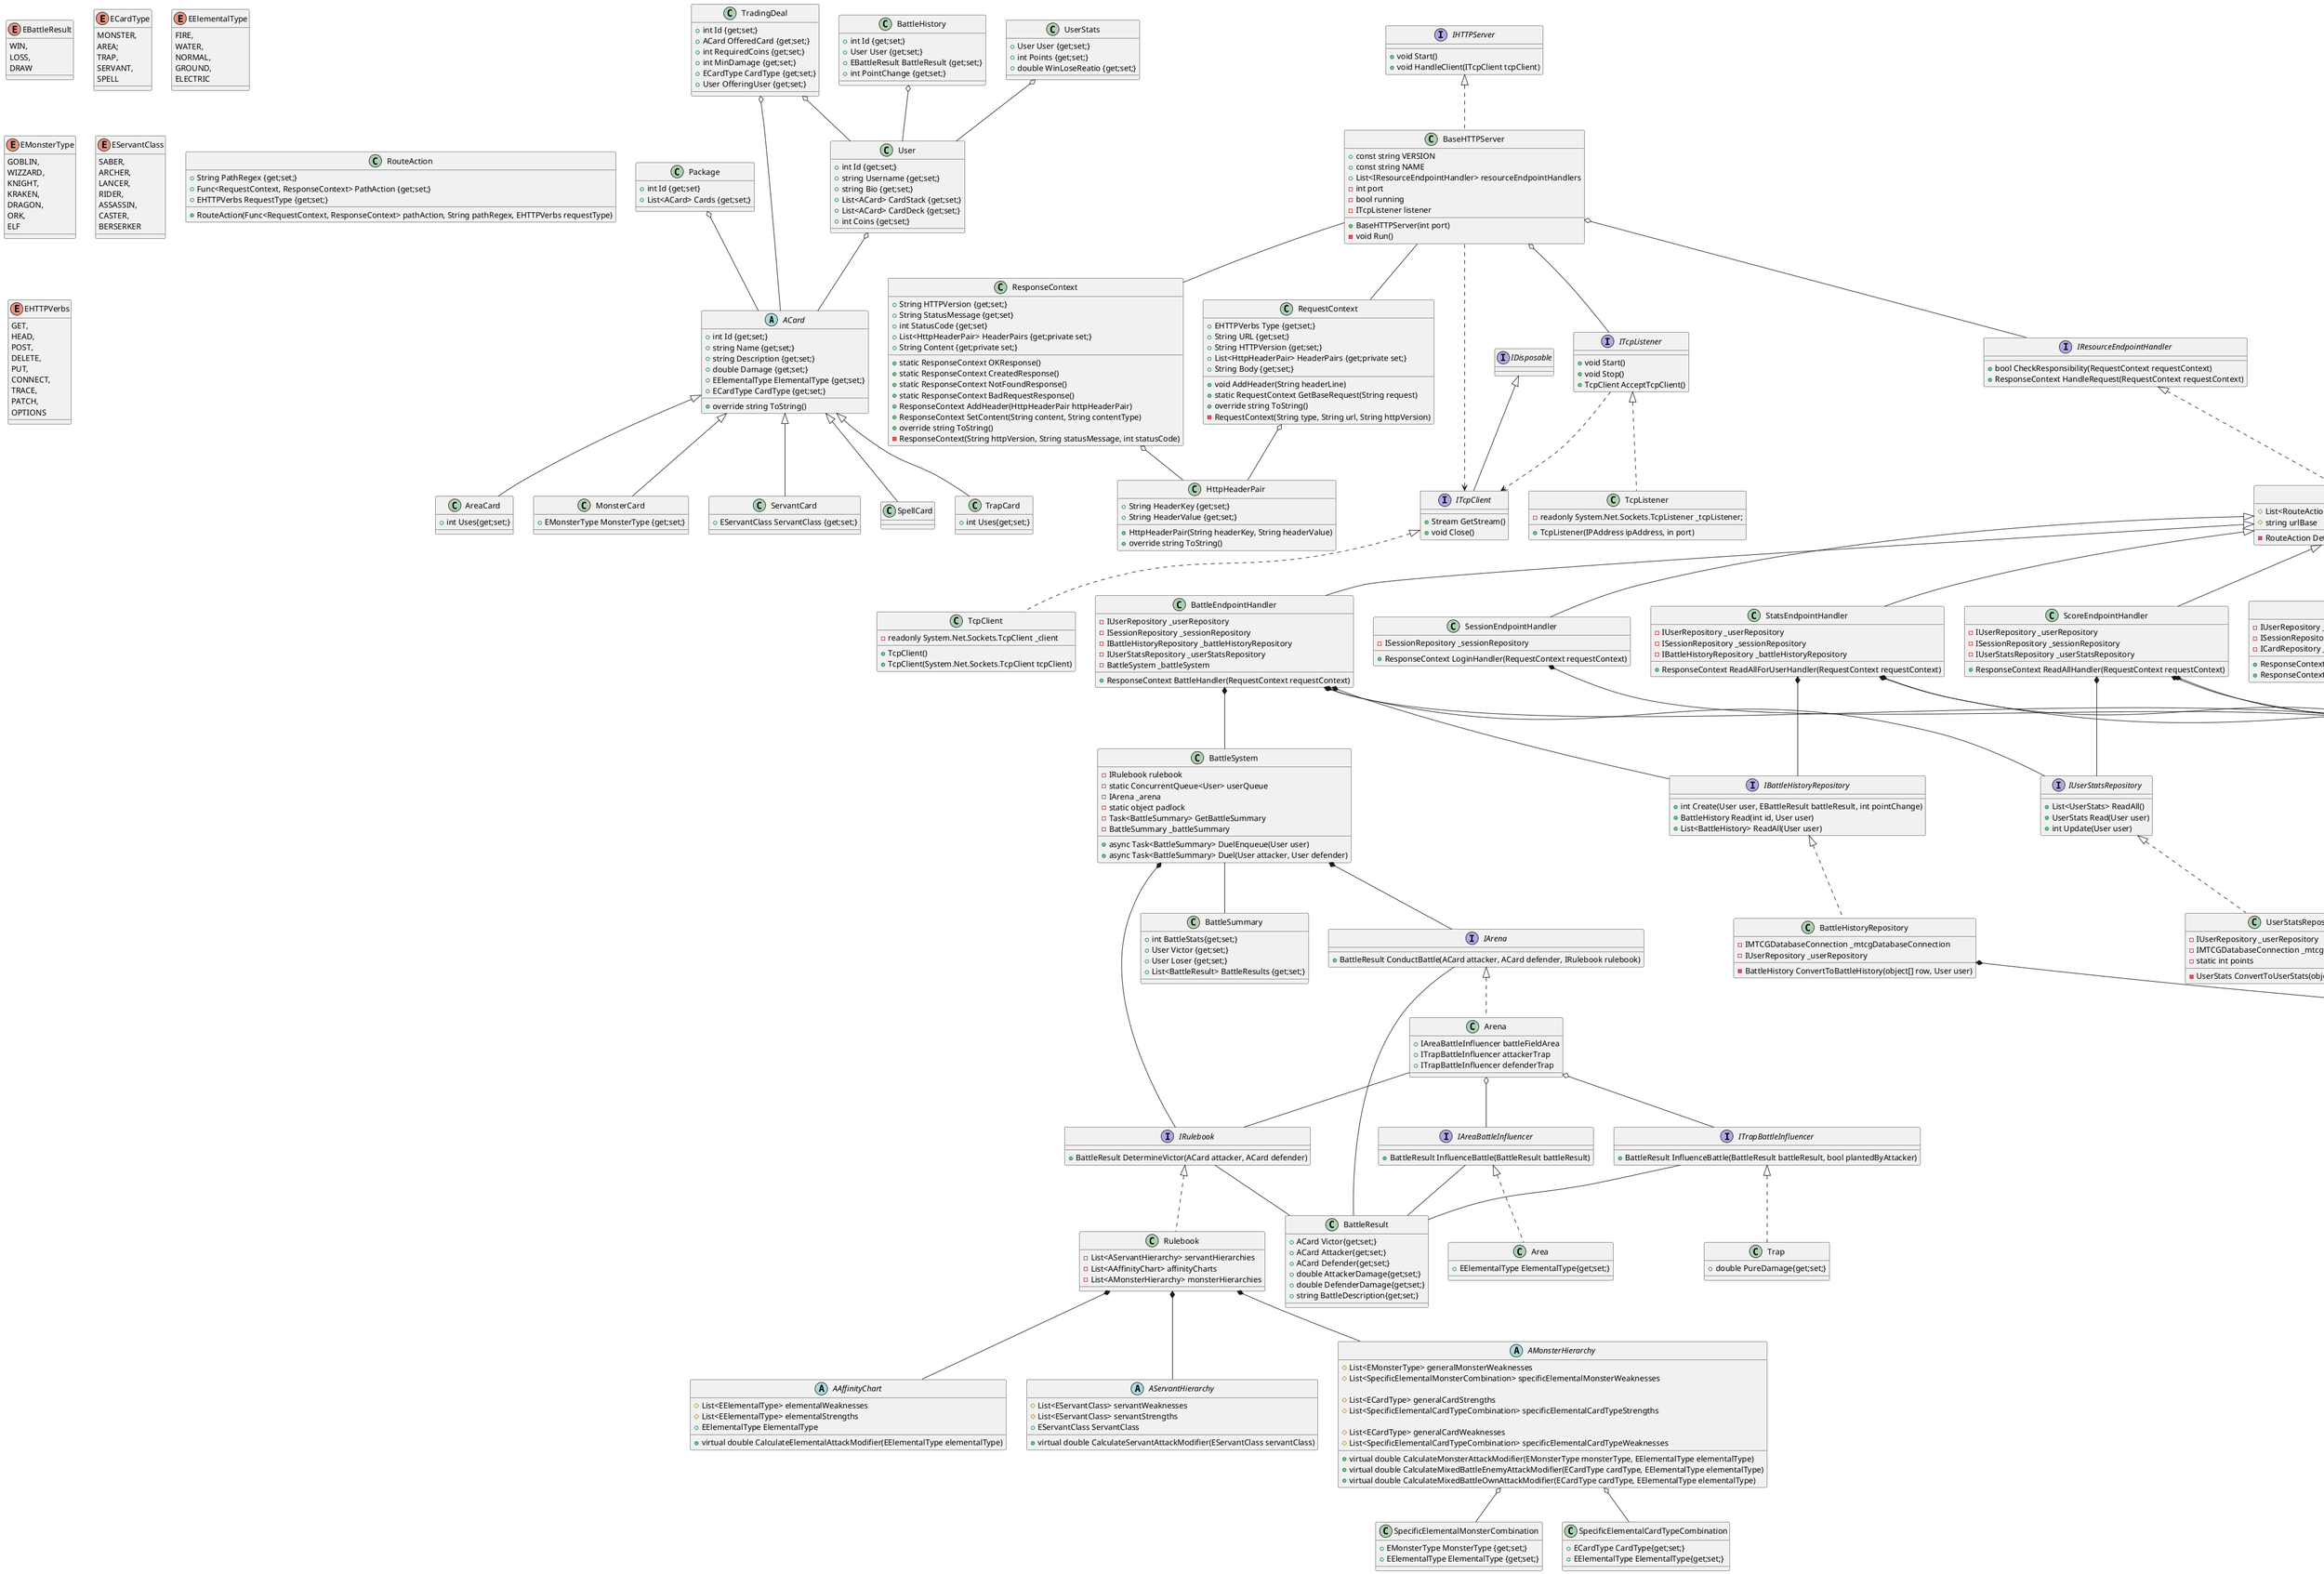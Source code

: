@startuml

abstract class ACard{
    + int Id {get;set;}
    + string Name {get;set;}
    + string Description {get;set;}
    + double Damage {get;set;}
    + EElementalType ElementalType {get;set;}
    + ECardType CardType {get;set;}

    + override string ToString()
}
class AreaCard extends ACard{
    + int Uses{get;set;}
}
class MonsterCard extends ACard{
    + EMonsterType MonsterType {get;set;}
}
class ServantCard extends ACard{
    + EServantClass ServantClass {get;set;}
}
class SpellCard extends ACard{}
class TrapCard extends ACard{
    + int Uses{get;set;}
}


class BattleHistory{
    + int Id {get;set;}
    + User User {get;set;}
    + EBattleResult BattleResult {get;set;}
    + int PointChange {get;set;}
}

class Package {
    + int Id {get;set}
    + List<ACard> Cards {get;set;}
}

class TradingDeal {
    + int Id {get;set;}
    + ACard OfferedCard {get;set;}
    + int RequiredCoins {get;set;}
    + int MinDamage {get;set;}
    + ECardType CardType {get;set;}
    + User OfferingUser {get;set;}
}

class User{
    + int Id {get;set;}
    + string Username {get;set;}
    + string Bio {get;set;}
    + List<ACard> CardStack {get;set;}
    + List<ACard> CardDeck {get;set;}
    + int Coins {get;set;}
}

class UserStats{
    + User User {get;set;}
    + int Points {get;set;}
    + double WinLoseReatio {get;set;}
}


User o-- ACard
UserStats o-- User
TradingDeal o-- ACard
TradingDeal o-- User
Package o-- ACard
BattleHistory o-- User

enum EBattleResult{
    WIN,
    LOSS,
    DRAW
}
enum ECardType{
    MONSTER,
    AREA;
    TRAP,
    SERVANT,
    SPELL
}
enum EElementalType{
    FIRE,
    WATER,
    NORMAL,
    GROUND,
    ELECTRIC
}
enum EMonsterType{
    GOBLIN,
    WIZZARD,
    KNIGHT,
    KRAKEN,
    DRAGON,
    ORK,
    ELF
}

enum EServantClass{
    SABER,
    ARCHER,
    LANCER,
    RIDER,
    ASSASSIN,
    CASTER,
    BERSERKER
}


abstract class AAffinityChart{
    # List<EElementalType> elementalWeaknesses
    # List<EElementalType> elementalStrengths
    + EElementalType ElementalType

    + virtual double CalculateElementalAttackModifier(EElementalType elementalType)
}



abstract class AServantHierarchy{
    # List<EServantClass> servantWeaknesses
    # List<EServantClass> servantStrengths
    + EServantClass ServantClass

    + virtual double CalculateServantAttackModifier(EServantClass servantClass)
}


abstract class AMonsterHierarchy{
    # List<EMonsterType> generalMonsterWeaknesses
    # List<SpecificElementalMonsterCombination> specificElementalMonsterWeaknesses

    # List<ECardType> generalCardStrengths
    # List<SpecificElementalCardTypeCombination> specificElementalCardTypeStrengths

    # List<ECardType> generalCardWeaknesses
    # List<SpecificElementalCardTypeCombination> specificElementalCardTypeWeaknesses


    + virtual double CalculateMonsterAttackModifier(EMonsterType monsterType, EElementalType elementalType)
    + virtual double CalculateMixedBattleEnemyAttackModifier(ECardType cardType, EElementalType elementalType)
    + virtual double CalculateMixedBattleOwnAttackModifier(ECardType cardType, EElementalType elementalType)
}

class SpecificElementalMonsterCombination{
    + EMonsterType MonsterType {get;set;}
    + EElementalType ElementalType {get;set;}
}

class SpecificElementalCardTypeCombination{
    + ECardType CardType{get;set;}
    + EElementalType ElementalType{get;set;}
}

AMonsterHierarchy o-- SpecificElementalCardTypeCombination
AMonsterHierarchy o-- SpecificElementalMonsterCombination


interface IAreaBattleInfluencer{
    + BattleResult InfluenceBattle(BattleResult battleResult)
}

interface ITrapBattleInfluencer{
    + BattleResult InfluenceBattle(BattleResult battleResult, bool plantedByAttacker)
}

interface IArena{
    + BattleResult ConductBattle(ACard attacker, ACard defender, IRulebook rulebook)
}

interface IRulebook{
    + BattleResult DetermineVictor(ACard attacker, ACard defender)
}

class BattleResult{
    + ACard Victor{get;set;}
    + ACard Attacker{get;set;}
    + ACard Defender{get;set;}
    + double AttackerDamage{get;set;}
    + double DefenderDamage{get;set;}
    + string BattleDescription{get;set;}
}

class BattleSummary{
    + int BattleStats{get;set;}
    + User Victor {get;set;}
    + User Loser {get;set;}
    + List<BattleResult> BattleResults {get;set;}
}

class Area implements IAreaBattleInfluencer{
    + EElementalType ElementalType{get;set;}
}

class Trap implements ITrapBattleInfluencer{
    + double PureDamage{get;set;}
}

class Arena implements IArena{
    + IAreaBattleInfluencer battleFieldArea
    + ITrapBattleInfluencer attackerTrap
    + ITrapBattleInfluencer defenderTrap
}

class Rulebook implements IRulebook{
    - List<AServantHierarchy> servantHierarchies
    - List<AAffinityChart> affinityCharts
    - List<AMonsterHierarchy> monsterHierarchies
}

class BattleSystem{
    - IRulebook rulebook
    - static ConcurrentQueue<User> userQueue
    - IArena _arena
    - static object padlock
    - Task<BattleSummary> GetBattleSummary
    - BattleSummary _battleSummary

    + async Task<BattleSummary> DuelEnqueue(User user)
    + async Task<BattleSummary> Duel(User attacker, User defender)
}


Rulebook *-- AServantHierarchy
Rulebook *-- AAffinityChart
Rulebook *-- AMonsterHierarchy
Arena o-- ITrapBattleInfluencer
Arena o-- IAreaBattleInfluencer
BattleSystem *--IArena
BattleSystem *-- IRulebook
BattleSystem -- BattleSummary
Arena -- IRulebook
IRulebook -- BattleResult
IArena -- BattleResult
ITrapBattleInfluencer -- BattleResult
IAreaBattleInfluencer -- BattleResult

interface INpgsqlDataReader{
    + bool Read()
    + object GetValue(int i)
    + int FieldCount()
}
interface INpgsqlCommand{
    + int ExecuteNonQuery()
    + INpgsqlDataReader ExecuteReader()
    + Npgsql.NpgsqlParameterCollection Parameters {get;}
    + Npgsql.NpgsqlConnection Connection {get;set;}
}
interface IMTCGDatabaseConnection{
    + int ExecuteStatement(INpgsqlCommand npgsqlCommand)
    + List<object[]> QueryDatabase(INpgsqlCommand npgsqlCommand)
}

class MTCGDatabaseConnection implements IMTCGDatabaseConnection{
    - static MTCGDatabaseConnection _mtcgDatabaseConnection
    - NpgsqlConnection _npgsqlConnection

    + static MTCGDatabaseConnection ReturenMTCGDatabaseConnection()
}
class NpgsqlDataReader implements INpgsqlDataReader{
    - Npgsql.NpgsqlDataReader _npgsqlDataReader
    + NpgsqlDataReader(Npgsql.NpgsqlDataReader npgsqlDataReader)
}
class NpgsqlCommand implements INpgsqlCommand{
    - Npgsql.NpgsqlCommand _npgsqlCommand
    + NpsqlCommand(string cmdText)
}

interface IBattleHistoryRepository{
    + int Create(User user, EBattleResult battleResult, int pointChange)
    + BattleHistory Read(int id, User user)
    + List<BattleHistory> ReadAll(User user)
}

interface ICardRepository{
    + List<ACard> LoadCardDeck(User user)
    + List<ACard> LoadCardStack(User user)
    + List<ACard> LoadPackage(int packageid)
    + int CreateMonsterCard(string name, string description,double damage,EElementalType elementalType,EMonsterType monsterType)
    + int CreateSpellCard(string name, string description,double damage,EElementalType elementalType)
    + int CreateAreaCard(string name, string description,double damage,EElementalType elementalType, int uses)
    + int CreateServantCard(string name, string description,double damage,EElementalType elementalType, EServantClass servantClass)
    + int CreateTrapCard(string name, string description,double damage,EElementalType elementalType, int uses)
    + int Delete(int id)
    + ACard Read(int id)
    + List<ACard> ReadAll()
}

interface IPackageRepository{
    + int CreatePackage(List<ACard> cards)
    + int OpenPackage(User user)
    + int DeletePackage(int id)
}
interface ISessionRepository{
    + bool Login(string username, string password)
    + bool CheckIfInValidSession(string username)
    + bool Logout(string username)
}

interface ITradingDealRepository{
    + List<TradingDeal> ReadAll()
    + TradingDeal Read(int id)
    + int Create(ACard offeredCard, int requiredCoins, int minDamage, ECardType wantedCardType, User user)
    + int Delete(int id, User user)
    + int ConductTrade(TradingDeal tradingDeal, User user, ACard card)
    + int ConductTrade(TradingDeal tradingDeal, User user)
    + bool TradePossible(TradingDeal tradingDeal, User user, ACard card)
    + bool TradePossible(TradingDeal tradingDeal, User user)
}

interface IUserRepository{
    + List<TradingDeal> ReadAll()
    + TradingDeal Read(int id)
    + int Create(ACard offeredCard, int requiredCoins, int minDamage, ECardType wantedCardType, User user)
    + int Delete(int id, User user)
    + int ConductTrade(TradingDeal tradingDeal, User user, ACard card)
    + int ConductTrade(TradingDeal tradingDeal, User user)
    + bool TradePossible(TradingDeal tradingDeal, User user, ACard card)
    + bool TradePossible(TradingDeal tradingDeal, User user)
}

interface IUserStatsRepository{
    + List<UserStats> ReadAll()
    + UserStats Read(User user)
    + int Update(User user)
}

class UserRepository implements IUserRepository{
    - IMTCGDatabaseConnection _mtcgDatabaseConnection
    - ICardRepository _cardRepository
    - User ConvertToUser(object[] row)
    - bool CheckUniquenessOfUsername(string username)
}

class UserStatsRepository implements IUserStatsRepository{
    - IUserRepository _userRepository
    - IMTCGDatabaseConnection _mtcgDatabaseConnection
    - static int points
    - UserStats ConvertToUserStats(object[] row)
}

class TradingDealRepository implements ITradingDealRepository{
    - MTCGDatabaseConnection _mtcgDatabaseConnection
    - IUserRepository _userRepository
    - ICardRepository _cardRepository
    - TradingDeal ConvertToTradingDeal(object[] row)
}

class SessionRepository implements ISessionRepository{
    - IMTCGDatabaseConnection _mtcgDatabaseConnection
    - IUserRepository _userRepository
}

class PackageRepository implements IPackageRepository{
    - IMTCGDatabaseConnection _mtcgDatabaseConnection
    - ICardRepository _cardRepository
    - IUserRepository _userRepository
    - static int packageCosts
}

class CardRepository implements ICardRepository{
    - MTCGDatabaseConnection _mtcgDatabaseConnection
    - ACard ConvertToCard(object[] row)
    - int CreateBaseCard(string name, string description, double damage, EElementalType elementalType,ECardType cardType)
}
class BattleHistoryRepository implements IBattleHistoryRepository{
    - IMTCGDatabaseConnection _mtcgDatabaseConnection
    - IUserRepository _userRepository
    - BattleHistory ConvertToBattleHistory(object[] row, User user)
}

BattleHistoryRepository *-- IMTCGDatabaseConnection
CardRepository *-- IMTCGDatabaseConnection
PackageRepository *-- IMTCGDatabaseConnection
SessionRepository *-- IMTCGDatabaseConnection
TradingDealRepository *-- IMTCGDatabaseConnection
UserRepository *-- IMTCGDatabaseConnection
UserStatsRepository *-- IMTCGDatabaseConnection

IMTCGDatabaseConnection -- INpgsqlCommand
IMTCGDatabaseConnection -- INpgsqlDataReader


class BaseHTTPServer implements IHTTPServer{
    + const string VERSION
    + const string NAME
    + List<IResourceEndpointHandler> resourceEndpointHandlers
    - int port
    - bool running
    - ITcpListener listener
    

    + BaseHTTPServer(int port)
    - void Run()
}

class RequestContext{
    + EHTTPVerbs Type {get;set;}
    + String URL {get;set;}
    + String HTTPVersion {get;set;}
    + List<HttpHeaderPair> HeaderPairs {get;private set;}
    + String Body {get;set;}

    + void AddHeader(String headerLine)
    + static RequestContext GetBaseRequest(String request)
    + override string ToString()
    - RequestContext(String type, String url, String httpVersion)
}

class HttpHeaderPair{
    + String HeaderKey {get;set;}
    + String HeaderValue {get;set;}

    + HttpHeaderPair(String headerKey, String headerValue)
    + override string ToString()
}

interface IResourceEndpointHandler{
    + bool CheckResponsibility(RequestContext requestContext)
    + ResponseContext HandleRequest(RequestContext requestContext)
}

class RouteAction{
     + String PathRegex {get;set;}
     + Func<RequestContext, ResponseContext> PathAction {get;set;}
     + EHTTPVerbs RequestType {get;set;}

     + RouteAction(Func<RequestContext, ResponseContext> pathAction, String pathRegex, EHTTPVerbs requestType)
}

class ResponseContext{
    + String HTTPVersion {get;set;}
    + String StatusMessage {get;set}
    + int StatusCode {get;set}
    + List<HttpHeaderPair> HeaderPairs {get;private set;}
    + String Content {get;private set;}

    + static ResponseContext OKResponse()
    + static ResponseContext CreatedResponse()
    + static ResponseContext NotFoundResponse()
    + static ResponseContext BadRequestResponse()
    + ResponseContext AddHeader(HttpHeaderPair httpHeaderPair)
    + ResponseContext SetContent(String content, String contentType)
    + override string ToString()
    - ResponseContext(String httpVersion, String statusMessage, int statusCode)
}

interface IHTTPServer{
    + void Start()
    + void HandleClient(ITcpClient tcpClient)
}


enum EHTTPVerbs{
    GET,
    HEAD,
    POST,
    DELETE,
    PUT,
    CONNECT,
    TRACE,
    PATCH,
    OPTIONS
}

interface ITcpClient implements IDisposable{
    + Stream GetStream()
    + void Close()
}

interface ITcpListener{
    + void Start()
    + void Stop()
    + TcpClient AcceptTcpClient()
}

class TcpClient implements ITcpClient{
    - readonly System.Net.Sockets.TcpClient _client
    + TcpClient()
    + TcpClient(System.Net.Sockets.TcpClient tcpClient)
}

class TcpListener implements ITcpListener{
    - readonly System.Net.Sockets.TcpListener _tcpListener;
    + TcpListener(IPAddress ipAddress, in port)
}


 BaseHTTPServer o-- IResourceEndpointHandler
 RequestContext o-- HttpHeaderPair
 ResponseContext o-- HttpHeaderPair
 BaseHTTPServer ..> ITcpClient
 BaseHTTPServer o-- ITcpListener
 ITcpListener ..> ITcpClient

BaseHTTPServer -- RequestContext
BaseHTTPServer -- ResponseContext

abstract class AEndpointHandler implements IResourceEndpointHandler{
    # List<RouteAction> RouteActions
    # string urlBase
    - RouteAction DetermineRouteAction(RequestContext requestContext)
}

class BattleEndpointHandler extends AEndpointHandler{
    - IUserRepository _userRepository
    - ISessionRepository _sessionRepository
    - IBattleHistoryRepository _battleHistoryRepository
    - IUserStatsRepository _userStatsRepository
    - BattleSystem _battleSystem
    + ResponseContext BattleHandler(RequestContext requestContext)
}

class CardsEndpointHandler extends AEndpointHandler{
    - ISessionRepository _sessionRepository
    - IUserRepository _userRepository
    + ResponseContext ReadAllHandler(RequestContext requestContext)
}

class DeckEndpointHandler extends AEndpointHandler{
    - IUserRepository _userRepository
    - ISessionRepository _sessionRepository
    - ICardRepository _cardRepository
    + ResponseContext ReadAllHandler(RequestContext requestContext)
    + ResponseContext UpdateDeckHandler(RequestContext requestContext)
}

class PackageEndpointHandler extends AEndpointHandler{
    - ICardRepository _cardRepository
    - IPackageRepository _packageRepository
    - ISessionRepository _sessionRepository
    - IUserRepository _userRepository
    + ResponseContext CreateHandler(RequestContext requestContext)
}

class ScoreEndpointHandler extends AEndpointHandler{
    - IUserRepository _userRepository
    - ISessionRepository _sessionRepository
    - IUserStatsRepository _userStatsRepository
    + ResponseContext ReadAllHandler(RequestContext requestContext)
}

class SessionEndpointHandler extends AEndpointHandler{
    - ISessionRepository _sessionRepository
    + ResponseContext LoginHandler(RequestContext requestContext)
}

class StatsEndpointHandler extends AEndpointHandler{
    - IUserRepository _userRepository
    - ISessionRepository _sessionRepository
    - IBattleHistoryRepository _battleHistoryRepository
    + ResponseContext ReadAllForUserHandler(RequestContext requestContext)
}

class TradingEndpointHandler extends AEndpointHandler{
    - ISessionRepository _sessionRepository
    - IUserRepository _userRepository
    - ICardRepository _cardRepository
    - ITradingDealRepository _tradingDealRepository
    + ResponseContext CreateHandler(RequestContext requestContext)
    + ResponseContext ReadAllHandler(RequestContext requestContext)
    + ResponseContext DeleteHandler(RequestContext requestContext)
    + ResponseContext TradeHandler(RequestContext requestContext)
}

class TransactionEndpointHandler extends AEndpointHandler{
    - IPackageRepository _packageRepository
    - ISessionRepository _sessionRepository
    - IUserRepository _userRepository
    + ResponseContext OpenPackageHandler(RequestContext requestContext)
}

class UserEndpointHandler extends AEndpointHandler{
    - IUserRepository _userRepository
    - ISessionRepository _sessionRepository
    + ResponseContext CreateHandler(RequestContext requestContext)
    + ResponseContext ReadHandler(RequestContext requestContext)
    + ResponseContext UpdateHandler(RequestContext requestContext)
}

BattleEndpointHandler *-- BattleSystem
BattleEndpointHandler *-- IUserStatsRepository
BattleEndpointHandler *-- IBattleHistoryRepository
BattleEndpointHandler *-- ISessionRepository

CardsEndpointHandler *-- ISessionRepository
CardsEndpointHandler *-- IUserRepository

DeckEndpointHandler *-- IUserRepository
DeckEndpointHandler *-- ISessionRepository
DeckEndpointHandler *-- ICardsEndpointHandler

PackageEndpointHandler *-- ICardRepository
PackageEndpointHandler *-- IPackageRepository
PackageEndpointHandler *-- IUserRepository
PackageEndpointHandler *-- ISessionRepository

ScoreEndpointHandler *-- ISessionRepository
ScoreEndpointHandler *-- IUserRepository
ScoreEndpointHandler *-- IUserStatsRepository

SessionEndpointHandler *-- ISessionRepository

StatsEndpointHandler *-- IUserRepository
StatsEndpointHandler *-- IBattleHistoryRepository
StatsEndpointHandler *-- ISessionRepository

TradingEndpointHandler  *-- ISessionRepository
TradingEndpointHandler *-- ITradingDealRepository
TradingEndpointHandler *-- IUserRepository
TradingEndpointHandler *-- ICardRepository

TransactionEndpointHandler *-- ISessionRepository
TransactionEndpointHandler *-- IPackageRepository
TransactionEndpointHandler *-- IUserRepository

UserEndpointHandler *-- IUserRepository
UserEndpointHandler *-- ISessionRepository

@enduml